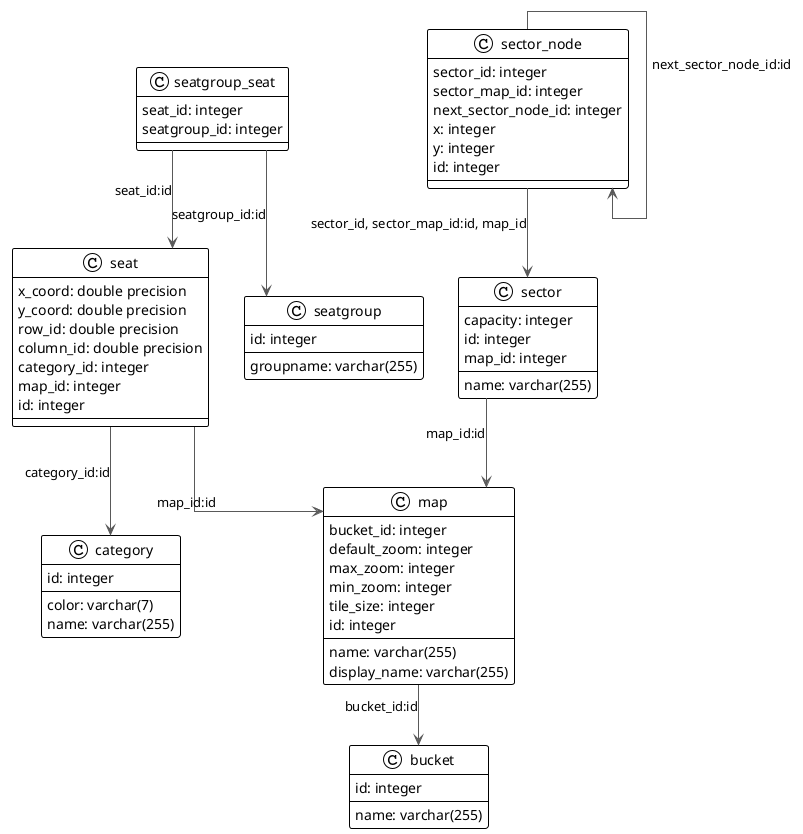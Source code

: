 @startuml

!theme plain
top to bottom direction
skinparam linetype ortho

class bucket {
   name: varchar(255)
   id: integer
}
class category {
   color: varchar(7)
   name: varchar(255)
   id: integer
}
class map {
   name: varchar(255)
   bucket_id: integer
   default_zoom: integer
   max_zoom: integer
   min_zoom: integer
   tile_size: integer
   display_name: varchar(255)
   id: integer
}
class seat {
   x_coord: double precision
   y_coord: double precision
   row_id: double precision
   column_id: double precision
   category_id: integer
   map_id: integer
   id: integer
}
class seatgroup {
   groupname: varchar(255)
   id: integer
}
class seatgroup_seat {
   seat_id: integer
   seatgroup_id: integer
}
class sector {
   name: varchar(255)
   capacity: integer
   id: integer
   map_id: integer
}
class sector_node {
   sector_id: integer
   sector_map_id: integer
   next_sector_node_id: integer
   x: integer
   y: integer
   id: integer
}

@startuml

!theme plain
top to bottom direction
skinparam linetype ortho

class bucket {
   name: varchar(255)
   id: integer
}
class category {
   color: varchar(7)
   name: varchar(255)
   id: integer
}
class map {
   name: varchar(255)
   bucket_id: integer
   default_zoom: integer
   max_zoom: integer
   min_zoom: integer
   tile_size: integer
   display_name: varchar(255)
   id: integer
}
class seat {
   x_coord: double precision
   y_coord: double precision
   row_id: double precision
   column_id: double precision
   category_id: integer
   map_id: integer
   id: integer
}
class seatgroup {
   groupname: varchar(255)
   id: integer
}
class seatgroup_seat {
   seat_id: integer
   seatgroup_id: integer
}
class sector {
   name: varchar(255)
   capacity: integer
   id: integer
   map_id: integer
}
class sector_node {
   sector_id: integer
   sector_map_id: integer
   next_sector_node_id: integer
   x: integer
   y: integer
   id: integer
}

map             -[#595959]->  bucket         : "bucket_id:id"
seat            -[#595959]->  category       : "category_id:id"
seat            -[#595959]->  map            : "map_id:id"
seatgroup_seat  -[#595959]->  seat           : "seat_id:id"
seatgroup_seat  -[#595959]->  seatgroup      : "seatgroup_id:id"
sector          -[#595959]->  map            : "map_id:id"
sector_node     -[#595959]->  sector         : "sector_id, sector_map_id:id, map_id"
sector_node     -[#595959]->  sector_node    : "next_sector_node_id:id"
@enduml
